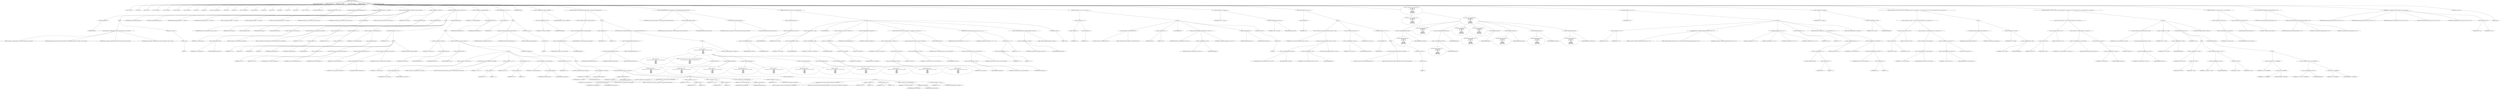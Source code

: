 digraph hostapd_notif_assoc {  
"1000122" [label = "(METHOD,hostapd_notif_assoc)" ]
"1000123" [label = "(PARAM,hostapd_data *hapd)" ]
"1000124" [label = "(PARAM,const u8 *addr)" ]
"1000125" [label = "(PARAM,const u8 *req_ies)" ]
"1000126" [label = "(PARAM,size_t req_ies_len)" ]
"1000127" [label = "(PARAM,int reassoc)" ]
"1000128" [label = "(BLOCK,,)" ]
"1000129" [label = "(LOCAL,v9: const u8 *)" ]
"1000130" [label = "(LOCAL,v10: int)" ]
"1000131" [label = "(LOCAL,v11: size_t)" ]
"1000132" [label = "(LOCAL,v12: const u8 *)" ]
"1000133" [label = "(LOCAL,v13: sta_info *)" ]
"1000134" [label = "(LOCAL,v14: sta_info *)" ]
"1000135" [label = "(LOCAL,v16: const u8 *)" ]
"1000136" [label = "(LOCAL,v17: int)" ]
"1000137" [label = "(LOCAL,v18: int)" ]
"1000138" [label = "(LOCAL,v19: wpa_state_machine *)" ]
"1000139" [label = "(LOCAL,v20: int)" ]
"1000140" [label = "(LOCAL,v21: int)" ]
"1000141" [label = "(LOCAL,v22: unsigned int)" ]
"1000142" [label = "(LOCAL,v23: const u8 *)" ]
"1000143" [label = "(LOCAL,v24: int)" ]
"1000144" [label = "(LOCAL,v25: u32)" ]
"1000145" [label = "(LOCAL,v26: int)" ]
"1000146" [label = "(LOCAL,v27: u32)" ]
"1000147" [label = "(LOCAL,v28: u8 *)" ]
"1000148" [label = "(LOCAL,v29: u8 [ 1064 ])" ]
"1000149" [label = "(LOCAL,mdie: ieee802_11_elems)" ]
"1000150" [label = "(CONTROL_STRUCTURE,if ( !addr ),if ( !addr ))" ]
"1000151" [label = "(<operator>.logicalNot,!addr)" ]
"1000152" [label = "(IDENTIFIER,addr,!addr)" ]
"1000153" [label = "(BLOCK,,)" ]
"1000154" [label = "(wpa_printf,wpa_printf(2, \"hostapd_notif_assoc: Skip event with no address\", req_ies, req_ies_len))" ]
"1000155" [label = "(LITERAL,2,wpa_printf(2, \"hostapd_notif_assoc: Skip event with no address\", req_ies, req_ies_len))" ]
"1000156" [label = "(LITERAL,\"hostapd_notif_assoc: Skip event with no address\",wpa_printf(2, \"hostapd_notif_assoc: Skip event with no address\", req_ies, req_ies_len))" ]
"1000157" [label = "(IDENTIFIER,req_ies,wpa_printf(2, \"hostapd_notif_assoc: Skip event with no address\", req_ies, req_ies_len))" ]
"1000158" [label = "(IDENTIFIER,req_ies_len,wpa_printf(2, \"hostapd_notif_assoc: Skip event with no address\", req_ies, req_ies_len))" ]
"1000159" [label = "(RETURN,return -1;,return -1;)" ]
"1000160" [label = "(<operator>.minus,-1)" ]
"1000161" [label = "(LITERAL,1,-1)" ]
"1000162" [label = "(random_add_randomness,random_add_randomness(addr, 6u))" ]
"1000163" [label = "(IDENTIFIER,addr,random_add_randomness(addr, 6u))" ]
"1000164" [label = "(LITERAL,6u,random_add_randomness(addr, 6u))" ]
"1000165" [label = "(hostapd_logger,hostapd_logger(hapd, addr, 1u, 2, \"associated\"))" ]
"1000166" [label = "(IDENTIFIER,hapd,hostapd_logger(hapd, addr, 1u, 2, \"associated\"))" ]
"1000167" [label = "(IDENTIFIER,addr,hostapd_logger(hapd, addr, 1u, 2, \"associated\"))" ]
"1000168" [label = "(LITERAL,1u,hostapd_logger(hapd, addr, 1u, 2, \"associated\"))" ]
"1000169" [label = "(LITERAL,2,hostapd_logger(hapd, addr, 1u, 2, \"associated\"))" ]
"1000170" [label = "(LITERAL,\"associated\",hostapd_logger(hapd, addr, 1u, 2, \"associated\"))" ]
"1000171" [label = "(ieee802_11_parse_elems,ieee802_11_parse_elems(req_ies, req_ies_len, &mdie, 0))" ]
"1000172" [label = "(IDENTIFIER,req_ies,ieee802_11_parse_elems(req_ies, req_ies_len, &mdie, 0))" ]
"1000173" [label = "(IDENTIFIER,req_ies_len,ieee802_11_parse_elems(req_ies, req_ies_len, &mdie, 0))" ]
"1000174" [label = "(<operator>.addressOf,&mdie)" ]
"1000175" [label = "(IDENTIFIER,mdie,ieee802_11_parse_elems(req_ies, req_ies_len, &mdie, 0))" ]
"1000176" [label = "(LITERAL,0,ieee802_11_parse_elems(req_ies, req_ies_len, &mdie, 0))" ]
"1000177" [label = "(<operator>.assignment,v9 = mdie.wps_ie)" ]
"1000178" [label = "(IDENTIFIER,v9,v9 = mdie.wps_ie)" ]
"1000179" [label = "(<operator>.fieldAccess,mdie.wps_ie)" ]
"1000180" [label = "(IDENTIFIER,mdie,v9 = mdie.wps_ie)" ]
"1000181" [label = "(FIELD_IDENTIFIER,wps_ie,wps_ie)" ]
"1000182" [label = "(CONTROL_STRUCTURE,if ( mdie.wps_ie ),if ( mdie.wps_ie ))" ]
"1000183" [label = "(<operator>.fieldAccess,mdie.wps_ie)" ]
"1000184" [label = "(IDENTIFIER,mdie,if ( mdie.wps_ie ))" ]
"1000185" [label = "(FIELD_IDENTIFIER,wps_ie,wps_ie)" ]
"1000186" [label = "(BLOCK,,)" ]
"1000187" [label = "(<operator>.assignment,v10 = mdie.wps_ie_len)" ]
"1000188" [label = "(IDENTIFIER,v10,v10 = mdie.wps_ie_len)" ]
"1000189" [label = "(<operator>.fieldAccess,mdie.wps_ie_len)" ]
"1000190" [label = "(IDENTIFIER,mdie,v10 = mdie.wps_ie_len)" ]
"1000191" [label = "(FIELD_IDENTIFIER,wps_ie_len,wps_ie_len)" ]
"1000192" [label = "(wpa_printf,wpa_printf(2, \"STA included WPS IE in (Re)AssocReq\"))" ]
"1000193" [label = "(LITERAL,2,wpa_printf(2, \"STA included WPS IE in (Re)AssocReq\"))" ]
"1000194" [label = "(LITERAL,\"STA included WPS IE in (Re)AssocReq\",wpa_printf(2, \"STA included WPS IE in (Re)AssocReq\"))" ]
"1000195" [label = "(<operator>.assignment,v11 = v10 + 2)" ]
"1000196" [label = "(IDENTIFIER,v11,v11 = v10 + 2)" ]
"1000197" [label = "(<operator>.addition,v10 + 2)" ]
"1000198" [label = "(IDENTIFIER,v10,v10 + 2)" ]
"1000199" [label = "(LITERAL,2,v10 + 2)" ]
"1000200" [label = "(<operator>.assignment,v12 = v9 - 2)" ]
"1000201" [label = "(IDENTIFIER,v12,v12 = v9 - 2)" ]
"1000202" [label = "(<operator>.subtraction,v9 - 2)" ]
"1000203" [label = "(IDENTIFIER,v9,v9 - 2)" ]
"1000204" [label = "(LITERAL,2,v9 - 2)" ]
"1000205" [label = "(<operator>.assignment,v13 = ap_get_sta(hapd, addr))" ]
"1000206" [label = "(IDENTIFIER,v13,v13 = ap_get_sta(hapd, addr))" ]
"1000207" [label = "(ap_get_sta,ap_get_sta(hapd, addr))" ]
"1000208" [label = "(IDENTIFIER,hapd,ap_get_sta(hapd, addr))" ]
"1000209" [label = "(IDENTIFIER,addr,ap_get_sta(hapd, addr))" ]
"1000210" [label = "(CONTROL_STRUCTURE,if ( v13 ),if ( v13 ))" ]
"1000211" [label = "(IDENTIFIER,v13,if ( v13 ))" ]
"1000212" [label = "(BLOCK,,)" ]
"1000213" [label = "(JUMP_TARGET,LABEL_4)" ]
"1000214" [label = "(<operator>.assignment,v14 = v13)" ]
"1000215" [label = "(IDENTIFIER,v14,v14 = v13)" ]
"1000216" [label = "(IDENTIFIER,v13,v14 = v13)" ]
"1000217" [label = "(ap_sta_no_session_timeout,ap_sta_no_session_timeout(hapd, v13))" ]
"1000218" [label = "(IDENTIFIER,hapd,ap_sta_no_session_timeout(hapd, v13))" ]
"1000219" [label = "(IDENTIFIER,v13,ap_sta_no_session_timeout(hapd, v13))" ]
"1000220" [label = "(accounting_sta_stop,accounting_sta_stop(hapd, v14))" ]
"1000221" [label = "(IDENTIFIER,hapd,accounting_sta_stop(hapd, v14))" ]
"1000222" [label = "(IDENTIFIER,v14,accounting_sta_stop(hapd, v14))" ]
"1000223" [label = "(<operator>.assignment,v14->timeout_next = STA_NULLFUNC)" ]
"1000224" [label = "(<operator>.indirectFieldAccess,v14->timeout_next)" ]
"1000225" [label = "(IDENTIFIER,v14,v14->timeout_next = STA_NULLFUNC)" ]
"1000226" [label = "(FIELD_IDENTIFIER,timeout_next,timeout_next)" ]
"1000227" [label = "(IDENTIFIER,STA_NULLFUNC,v14->timeout_next = STA_NULLFUNC)" ]
"1000228" [label = "(CONTROL_STRUCTURE,goto LABEL_9;,goto LABEL_9;)" ]
"1000229" [label = "(CONTROL_STRUCTURE,else,else)" ]
"1000230" [label = "(BLOCK,,)" ]
"1000231" [label = "(<operator>.assignment,v16 = mdie.rsn_ie)" ]
"1000232" [label = "(IDENTIFIER,v16,v16 = mdie.rsn_ie)" ]
"1000233" [label = "(<operator>.fieldAccess,mdie.rsn_ie)" ]
"1000234" [label = "(IDENTIFIER,mdie,v16 = mdie.rsn_ie)" ]
"1000235" [label = "(FIELD_IDENTIFIER,rsn_ie,rsn_ie)" ]
"1000236" [label = "(CONTROL_STRUCTURE,if ( mdie.rsn_ie ),if ( mdie.rsn_ie ))" ]
"1000237" [label = "(<operator>.fieldAccess,mdie.rsn_ie)" ]
"1000238" [label = "(IDENTIFIER,mdie,if ( mdie.rsn_ie ))" ]
"1000239" [label = "(FIELD_IDENTIFIER,rsn_ie,rsn_ie)" ]
"1000240" [label = "(BLOCK,,)" ]
"1000241" [label = "(<operator>.assignment,v17 = mdie.rsn_ie_len)" ]
"1000242" [label = "(IDENTIFIER,v17,v17 = mdie.rsn_ie_len)" ]
"1000243" [label = "(<operator>.fieldAccess,mdie.rsn_ie_len)" ]
"1000244" [label = "(IDENTIFIER,mdie,v17 = mdie.rsn_ie_len)" ]
"1000245" [label = "(FIELD_IDENTIFIER,rsn_ie_len,rsn_ie_len)" ]
"1000246" [label = "(wpa_printf,wpa_printf(2, \"STA included RSN IE in (Re)AssocReq\"))" ]
"1000247" [label = "(LITERAL,2,wpa_printf(2, \"STA included RSN IE in (Re)AssocReq\"))" ]
"1000248" [label = "(LITERAL,\"STA included RSN IE in (Re)AssocReq\",wpa_printf(2, \"STA included RSN IE in (Re)AssocReq\"))" ]
"1000249" [label = "(<operator>.assignment,v11 = v17 + 2)" ]
"1000250" [label = "(IDENTIFIER,v11,v11 = v17 + 2)" ]
"1000251" [label = "(<operator>.addition,v17 + 2)" ]
"1000252" [label = "(IDENTIFIER,v17,v17 + 2)" ]
"1000253" [label = "(LITERAL,2,v17 + 2)" ]
"1000254" [label = "(<operator>.assignment,v12 = v16 - 2)" ]
"1000255" [label = "(IDENTIFIER,v12,v12 = v16 - 2)" ]
"1000256" [label = "(<operator>.subtraction,v16 - 2)" ]
"1000257" [label = "(IDENTIFIER,v16,v16 - 2)" ]
"1000258" [label = "(LITERAL,2,v16 - 2)" ]
"1000259" [label = "(<operator>.assignment,v13 = ap_get_sta(hapd, addr))" ]
"1000260" [label = "(IDENTIFIER,v13,v13 = ap_get_sta(hapd, addr))" ]
"1000261" [label = "(ap_get_sta,ap_get_sta(hapd, addr))" ]
"1000262" [label = "(IDENTIFIER,hapd,ap_get_sta(hapd, addr))" ]
"1000263" [label = "(IDENTIFIER,addr,ap_get_sta(hapd, addr))" ]
"1000264" [label = "(CONTROL_STRUCTURE,if ( v13 ),if ( v13 ))" ]
"1000265" [label = "(IDENTIFIER,v13,if ( v13 ))" ]
"1000266" [label = "(CONTROL_STRUCTURE,goto LABEL_4;,goto LABEL_4;)" ]
"1000267" [label = "(CONTROL_STRUCTURE,else,else)" ]
"1000268" [label = "(BLOCK,,)" ]
"1000269" [label = "(<operator>.assignment,v23 = mdie.wpa_ie)" ]
"1000270" [label = "(IDENTIFIER,v23,v23 = mdie.wpa_ie)" ]
"1000271" [label = "(<operator>.fieldAccess,mdie.wpa_ie)" ]
"1000272" [label = "(IDENTIFIER,mdie,v23 = mdie.wpa_ie)" ]
"1000273" [label = "(FIELD_IDENTIFIER,wpa_ie,wpa_ie)" ]
"1000274" [label = "(CONTROL_STRUCTURE,if ( mdie.wpa_ie ),if ( mdie.wpa_ie ))" ]
"1000275" [label = "(<operator>.fieldAccess,mdie.wpa_ie)" ]
"1000276" [label = "(IDENTIFIER,mdie,if ( mdie.wpa_ie ))" ]
"1000277" [label = "(FIELD_IDENTIFIER,wpa_ie,wpa_ie)" ]
"1000278" [label = "(BLOCK,,)" ]
"1000279" [label = "(<operator>.assignment,v24 = mdie.wpa_ie_len)" ]
"1000280" [label = "(IDENTIFIER,v24,v24 = mdie.wpa_ie_len)" ]
"1000281" [label = "(<operator>.fieldAccess,mdie.wpa_ie_len)" ]
"1000282" [label = "(IDENTIFIER,mdie,v24 = mdie.wpa_ie_len)" ]
"1000283" [label = "(FIELD_IDENTIFIER,wpa_ie_len,wpa_ie_len)" ]
"1000284" [label = "(wpa_printf,wpa_printf(2, \"STA included WPA IE in (Re)AssocReq\"))" ]
"1000285" [label = "(LITERAL,2,wpa_printf(2, \"STA included WPA IE in (Re)AssocReq\"))" ]
"1000286" [label = "(LITERAL,\"STA included WPA IE in (Re)AssocReq\",wpa_printf(2, \"STA included WPA IE in (Re)AssocReq\"))" ]
"1000287" [label = "(<operator>.assignment,v11 = v24 + 2)" ]
"1000288" [label = "(IDENTIFIER,v11,v11 = v24 + 2)" ]
"1000289" [label = "(<operator>.addition,v24 + 2)" ]
"1000290" [label = "(IDENTIFIER,v24,v24 + 2)" ]
"1000291" [label = "(LITERAL,2,v24 + 2)" ]
"1000292" [label = "(<operator>.assignment,v12 = v23 - 2)" ]
"1000293" [label = "(IDENTIFIER,v12,v12 = v23 - 2)" ]
"1000294" [label = "(<operator>.subtraction,v23 - 2)" ]
"1000295" [label = "(IDENTIFIER,v23,v23 - 2)" ]
"1000296" [label = "(LITERAL,2,v23 - 2)" ]
"1000297" [label = "(<operator>.assignment,v13 = ap_get_sta(hapd, addr))" ]
"1000298" [label = "(IDENTIFIER,v13,v13 = ap_get_sta(hapd, addr))" ]
"1000299" [label = "(ap_get_sta,ap_get_sta(hapd, addr))" ]
"1000300" [label = "(IDENTIFIER,hapd,ap_get_sta(hapd, addr))" ]
"1000301" [label = "(IDENTIFIER,addr,ap_get_sta(hapd, addr))" ]
"1000302" [label = "(CONTROL_STRUCTURE,if ( v13 ),if ( v13 ))" ]
"1000303" [label = "(IDENTIFIER,v13,if ( v13 ))" ]
"1000304" [label = "(CONTROL_STRUCTURE,goto LABEL_4;,goto LABEL_4;)" ]
"1000305" [label = "(CONTROL_STRUCTURE,else,else)" ]
"1000306" [label = "(BLOCK,,)" ]
"1000307" [label = "(wpa_printf,wpa_printf(2, \"STA did not include WPS/RSN/WPA IE in (Re)AssocReq\"))" ]
"1000308" [label = "(LITERAL,2,wpa_printf(2, \"STA did not include WPS/RSN/WPA IE in (Re)AssocReq\"))" ]
"1000309" [label = "(LITERAL,\"STA did not include WPS/RSN/WPA IE in (Re)AssocReq\",wpa_printf(2, \"STA did not include WPS/RSN/WPA IE in (Re)AssocReq\"))" ]
"1000310" [label = "(<operator>.assignment,v12 = 0)" ]
"1000311" [label = "(IDENTIFIER,v12,v12 = 0)" ]
"1000312" [label = "(LITERAL,0,v12 = 0)" ]
"1000313" [label = "(<operator>.assignment,v11 = 0)" ]
"1000314" [label = "(IDENTIFIER,v11,v11 = 0)" ]
"1000315" [label = "(LITERAL,0,v11 = 0)" ]
"1000316" [label = "(<operator>.assignment,v13 = ap_get_sta(hapd, addr))" ]
"1000317" [label = "(IDENTIFIER,v13,v13 = ap_get_sta(hapd, addr))" ]
"1000318" [label = "(ap_get_sta,ap_get_sta(hapd, addr))" ]
"1000319" [label = "(IDENTIFIER,hapd,ap_get_sta(hapd, addr))" ]
"1000320" [label = "(IDENTIFIER,addr,ap_get_sta(hapd, addr))" ]
"1000321" [label = "(CONTROL_STRUCTURE,if ( v13 ),if ( v13 ))" ]
"1000322" [label = "(IDENTIFIER,v13,if ( v13 ))" ]
"1000323" [label = "(CONTROL_STRUCTURE,goto LABEL_4;,goto LABEL_4;)" ]
"1000324" [label = "(<operator>.assignment,v14 = ap_sta_add(hapd, addr))" ]
"1000325" [label = "(IDENTIFIER,v14,v14 = ap_sta_add(hapd, addr))" ]
"1000326" [label = "(ap_sta_add,ap_sta_add(hapd, addr))" ]
"1000327" [label = "(IDENTIFIER,hapd,ap_sta_add(hapd, addr))" ]
"1000328" [label = "(IDENTIFIER,addr,ap_sta_add(hapd, addr))" ]
"1000329" [label = "(CONTROL_STRUCTURE,if ( !v14 ),if ( !v14 ))" ]
"1000330" [label = "(<operator>.logicalNot,!v14)" ]
"1000331" [label = "(IDENTIFIER,v14,!v14)" ]
"1000332" [label = "(BLOCK,,)" ]
"1000333" [label = "(hostapd_drv_sta_disassoc,hostapd_drv_sta_disassoc(hapd, addr, 5))" ]
"1000334" [label = "(IDENTIFIER,hapd,hostapd_drv_sta_disassoc(hapd, addr, 5))" ]
"1000335" [label = "(IDENTIFIER,addr,hostapd_drv_sta_disassoc(hapd, addr, 5))" ]
"1000336" [label = "(LITERAL,5,hostapd_drv_sta_disassoc(hapd, addr, 5))" ]
"1000337" [label = "(RETURN,return -1;,return -1;)" ]
"1000338" [label = "(<operator>.minus,-1)" ]
"1000339" [label = "(LITERAL,1,-1)" ]
"1000340" [label = "(JUMP_TARGET,LABEL_9)" ]
"1000341" [label = "(<operators>.assignmentAnd,v14->flags &= 0xFFFECFFF)" ]
"1000342" [label = "(<operator>.indirectFieldAccess,v14->flags)" ]
"1000343" [label = "(IDENTIFIER,v14,v14->flags &= 0xFFFECFFF)" ]
"1000344" [label = "(FIELD_IDENTIFIER,flags,flags)" ]
"1000345" [label = "(LITERAL,0xFFFECFFF,v14->flags &= 0xFFFECFFF)" ]
"1000346" [label = "(CONTROL_STRUCTURE,if ( !hapd->iface->drv_max_acl_mac_addrs ),if ( !hapd->iface->drv_max_acl_mac_addrs ))" ]
"1000347" [label = "(<operator>.logicalNot,!hapd->iface->drv_max_acl_mac_addrs)" ]
"1000348" [label = "(<operator>.indirectFieldAccess,hapd->iface->drv_max_acl_mac_addrs)" ]
"1000349" [label = "(<operator>.indirectFieldAccess,hapd->iface)" ]
"1000350" [label = "(IDENTIFIER,hapd,!hapd->iface->drv_max_acl_mac_addrs)" ]
"1000351" [label = "(FIELD_IDENTIFIER,iface,iface)" ]
"1000352" [label = "(FIELD_IDENTIFIER,drv_max_acl_mac_addrs,drv_max_acl_mac_addrs)" ]
"1000353" [label = "(BLOCK,,)" ]
"1000354" [label = "(<operator>.assignment,v18 = 1)" ]
"1000355" [label = "(IDENTIFIER,v18,v18 = 1)" ]
"1000356" [label = "(LITERAL,1,v18 = 1)" ]
"1000357" [label = "(CONTROL_STRUCTURE,if ( hostapd_check_acl(hapd, addr, 0) != 1 ),if ( hostapd_check_acl(hapd, addr, 0) != 1 ))" ]
"1000358" [label = "(<operator>.notEquals,hostapd_check_acl(hapd, addr, 0) != 1)" ]
"1000359" [label = "(hostapd_check_acl,hostapd_check_acl(hapd, addr, 0))" ]
"1000360" [label = "(IDENTIFIER,hapd,hostapd_check_acl(hapd, addr, 0))" ]
"1000361" [label = "(IDENTIFIER,addr,hostapd_check_acl(hapd, addr, 0))" ]
"1000362" [label = "(LITERAL,0,hostapd_check_acl(hapd, addr, 0))" ]
"1000363" [label = "(LITERAL,1,hostapd_check_acl(hapd, addr, 0) != 1)" ]
"1000364" [label = "(BLOCK,,)" ]
"1000365" [label = "(wpa_printf,wpa_printf(\n        3,\n        \"STA %02x:%02x:%02x:%02x:%02x:%02x not allowed to connect\",\n        *addr,\n        addr[1],\n        addr[2],\n        addr[3],\n        addr[4],\n        addr[5]))" ]
"1000366" [label = "(LITERAL,3,wpa_printf(\n        3,\n        \"STA %02x:%02x:%02x:%02x:%02x:%02x not allowed to connect\",\n        *addr,\n        addr[1],\n        addr[2],\n        addr[3],\n        addr[4],\n        addr[5]))" ]
"1000367" [label = "(LITERAL,\"STA %02x:%02x:%02x:%02x:%02x:%02x not allowed to connect\",wpa_printf(\n        3,\n        \"STA %02x:%02x:%02x:%02x:%02x:%02x not allowed to connect\",\n        *addr,\n        addr[1],\n        addr[2],\n        addr[3],\n        addr[4],\n        addr[5]))" ]
"1000368" [label = "(<operator>.indirection,*addr)" ]
"1000369" [label = "(IDENTIFIER,addr,wpa_printf(\n        3,\n        \"STA %02x:%02x:%02x:%02x:%02x:%02x not allowed to connect\",\n        *addr,\n        addr[1],\n        addr[2],\n        addr[3],\n        addr[4],\n        addr[5]))" ]
"1000370" [label = "(<operator>.indirectIndexAccess,addr[1])" ]
"1000371" [label = "(IDENTIFIER,addr,wpa_printf(\n        3,\n        \"STA %02x:%02x:%02x:%02x:%02x:%02x not allowed to connect\",\n        *addr,\n        addr[1],\n        addr[2],\n        addr[3],\n        addr[4],\n        addr[5]))" ]
"1000372" [label = "(LITERAL,1,wpa_printf(\n        3,\n        \"STA %02x:%02x:%02x:%02x:%02x:%02x not allowed to connect\",\n        *addr,\n        addr[1],\n        addr[2],\n        addr[3],\n        addr[4],\n        addr[5]))" ]
"1000373" [label = "(<operator>.indirectIndexAccess,addr[2])" ]
"1000374" [label = "(IDENTIFIER,addr,wpa_printf(\n        3,\n        \"STA %02x:%02x:%02x:%02x:%02x:%02x not allowed to connect\",\n        *addr,\n        addr[1],\n        addr[2],\n        addr[3],\n        addr[4],\n        addr[5]))" ]
"1000375" [label = "(LITERAL,2,wpa_printf(\n        3,\n        \"STA %02x:%02x:%02x:%02x:%02x:%02x not allowed to connect\",\n        *addr,\n        addr[1],\n        addr[2],\n        addr[3],\n        addr[4],\n        addr[5]))" ]
"1000376" [label = "(<operator>.indirectIndexAccess,addr[3])" ]
"1000377" [label = "(IDENTIFIER,addr,wpa_printf(\n        3,\n        \"STA %02x:%02x:%02x:%02x:%02x:%02x not allowed to connect\",\n        *addr,\n        addr[1],\n        addr[2],\n        addr[3],\n        addr[4],\n        addr[5]))" ]
"1000378" [label = "(LITERAL,3,wpa_printf(\n        3,\n        \"STA %02x:%02x:%02x:%02x:%02x:%02x not allowed to connect\",\n        *addr,\n        addr[1],\n        addr[2],\n        addr[3],\n        addr[4],\n        addr[5]))" ]
"1000379" [label = "(<operator>.indirectIndexAccess,addr[4])" ]
"1000380" [label = "(IDENTIFIER,addr,wpa_printf(\n        3,\n        \"STA %02x:%02x:%02x:%02x:%02x:%02x not allowed to connect\",\n        *addr,\n        addr[1],\n        addr[2],\n        addr[3],\n        addr[4],\n        addr[5]))" ]
"1000381" [label = "(LITERAL,4,wpa_printf(\n        3,\n        \"STA %02x:%02x:%02x:%02x:%02x:%02x not allowed to connect\",\n        *addr,\n        addr[1],\n        addr[2],\n        addr[3],\n        addr[4],\n        addr[5]))" ]
"1000382" [label = "(<operator>.indirectIndexAccess,addr[5])" ]
"1000383" [label = "(IDENTIFIER,addr,wpa_printf(\n        3,\n        \"STA %02x:%02x:%02x:%02x:%02x:%02x not allowed to connect\",\n        *addr,\n        addr[1],\n        addr[2],\n        addr[3],\n        addr[4],\n        addr[5]))" ]
"1000384" [label = "(LITERAL,5,wpa_printf(\n        3,\n        \"STA %02x:%02x:%02x:%02x:%02x:%02x not allowed to connect\",\n        *addr,\n        addr[1],\n        addr[2],\n        addr[3],\n        addr[4],\n        addr[5]))" ]
"1000385" [label = "(CONTROL_STRUCTURE,goto LABEL_27;,goto LABEL_27;)" ]
"1000386" [label = "(ap_copy_sta_supp_op_classes,ap_copy_sta_supp_op_classes(v14, mdie.supp_op_classes, mdie.supp_op_classes_len))" ]
"1000387" [label = "(IDENTIFIER,v14,ap_copy_sta_supp_op_classes(v14, mdie.supp_op_classes, mdie.supp_op_classes_len))" ]
"1000388" [label = "(<operator>.fieldAccess,mdie.supp_op_classes)" ]
"1000389" [label = "(IDENTIFIER,mdie,ap_copy_sta_supp_op_classes(v14, mdie.supp_op_classes, mdie.supp_op_classes_len))" ]
"1000390" [label = "(FIELD_IDENTIFIER,supp_op_classes,supp_op_classes)" ]
"1000391" [label = "(<operator>.fieldAccess,mdie.supp_op_classes_len)" ]
"1000392" [label = "(IDENTIFIER,mdie,ap_copy_sta_supp_op_classes(v14, mdie.supp_op_classes, mdie.supp_op_classes_len))" ]
"1000393" [label = "(FIELD_IDENTIFIER,supp_op_classes_len,supp_op_classes_len)" ]
"1000394" [label = "(CONTROL_STRUCTURE,if ( !hapd->conf->wpa ),if ( !hapd->conf->wpa ))" ]
"1000395" [label = "(<operator>.logicalNot,!hapd->conf->wpa)" ]
"1000396" [label = "(<operator>.indirectFieldAccess,hapd->conf->wpa)" ]
"1000397" [label = "(<operator>.indirectFieldAccess,hapd->conf)" ]
"1000398" [label = "(IDENTIFIER,hapd,!hapd->conf->wpa)" ]
"1000399" [label = "(FIELD_IDENTIFIER,conf,conf)" ]
"1000400" [label = "(FIELD_IDENTIFIER,wpa,wpa)" ]
"1000401" [label = "(BLOCK,,)" ]
"1000402" [label = "(<operator>.assignment,v22 = v14->flags)" ]
"1000403" [label = "(IDENTIFIER,v22,v22 = v14->flags)" ]
"1000404" [label = "(<operator>.indirectFieldAccess,v14->flags)" ]
"1000405" [label = "(IDENTIFIER,v14,v22 = v14->flags)" ]
"1000406" [label = "(FIELD_IDENTIFIER,flags,flags)" ]
"1000407" [label = "(JUMP_TARGET,LABEL_20)" ]
"1000408" [label = "(<operator>.assignment,v14->flags = v22 & 0xFFF7FFFC | 3)" ]
"1000409" [label = "(<operator>.indirectFieldAccess,v14->flags)" ]
"1000410" [label = "(IDENTIFIER,v14,v14->flags = v22 & 0xFFF7FFFC | 3)" ]
"1000411" [label = "(FIELD_IDENTIFIER,flags,flags)" ]
"1000412" [label = "(<operator>.or,v22 & 0xFFF7FFFC | 3)" ]
"1000413" [label = "(<operator>.and,v22 & 0xFFF7FFFC)" ]
"1000414" [label = "(IDENTIFIER,v22,v22 & 0xFFF7FFFC)" ]
"1000415" [label = "(LITERAL,0xFFF7FFFC,v22 & 0xFFF7FFFC)" ]
"1000416" [label = "(LITERAL,3,v22 & 0xFFF7FFFC | 3)" ]
"1000417" [label = "(hostapd_set_sta_flags,hostapd_set_sta_flags(hapd, v14))" ]
"1000418" [label = "(IDENTIFIER,hapd,hostapd_set_sta_flags(hapd, v14))" ]
"1000419" [label = "(IDENTIFIER,v14,hostapd_set_sta_flags(hapd, v14))" ]
"1000420" [label = "(CONTROL_STRUCTURE,if ( reassoc && v14->auth_alg == 2 ),if ( reassoc && v14->auth_alg == 2 ))" ]
"1000421" [label = "(<operator>.logicalAnd,reassoc && v14->auth_alg == 2)" ]
"1000422" [label = "(IDENTIFIER,reassoc,reassoc && v14->auth_alg == 2)" ]
"1000423" [label = "(<operator>.equals,v14->auth_alg == 2)" ]
"1000424" [label = "(<operator>.indirectFieldAccess,v14->auth_alg)" ]
"1000425" [label = "(IDENTIFIER,v14,v14->auth_alg == 2)" ]
"1000426" [label = "(FIELD_IDENTIFIER,auth_alg,auth_alg)" ]
"1000427" [label = "(LITERAL,2,v14->auth_alg == 2)" ]
"1000428" [label = "(wpa_auth_sm_event,wpa_auth_sm_event(v14->wpa_sm, WPA_ASSOC_FT))" ]
"1000429" [label = "(<operator>.indirectFieldAccess,v14->wpa_sm)" ]
"1000430" [label = "(IDENTIFIER,v14,wpa_auth_sm_event(v14->wpa_sm, WPA_ASSOC_FT))" ]
"1000431" [label = "(FIELD_IDENTIFIER,wpa_sm,wpa_sm)" ]
"1000432" [label = "(IDENTIFIER,WPA_ASSOC_FT,wpa_auth_sm_event(v14->wpa_sm, WPA_ASSOC_FT))" ]
"1000433" [label = "(CONTROL_STRUCTURE,else,else)" ]
"1000434" [label = "(wpa_auth_sm_event,wpa_auth_sm_event(v14->wpa_sm, WPA_ASSOC))" ]
"1000435" [label = "(<operator>.indirectFieldAccess,v14->wpa_sm)" ]
"1000436" [label = "(IDENTIFIER,v14,wpa_auth_sm_event(v14->wpa_sm, WPA_ASSOC))" ]
"1000437" [label = "(FIELD_IDENTIFIER,wpa_sm,wpa_sm)" ]
"1000438" [label = "(IDENTIFIER,WPA_ASSOC,wpa_auth_sm_event(v14->wpa_sm, WPA_ASSOC))" ]
"1000439" [label = "(hostapd_new_assoc_sta,hostapd_new_assoc_sta(hapd, v14, (v22 >> 1) & 1))" ]
"1000440" [label = "(IDENTIFIER,hapd,hostapd_new_assoc_sta(hapd, v14, (v22 >> 1) & 1))" ]
"1000441" [label = "(IDENTIFIER,v14,hostapd_new_assoc_sta(hapd, v14, (v22 >> 1) & 1))" ]
"1000442" [label = "(<operator>.and,(v22 >> 1) & 1)" ]
"1000443" [label = "(<operator>.arithmeticShiftRight,v22 >> 1)" ]
"1000444" [label = "(IDENTIFIER,v22,v22 >> 1)" ]
"1000445" [label = "(LITERAL,1,v22 >> 1)" ]
"1000446" [label = "(LITERAL,1,(v22 >> 1) & 1)" ]
"1000447" [label = "(ieee802_1x_notify_port_enabled,ieee802_1x_notify_port_enabled(v14->eapol_sm, 1))" ]
"1000448" [label = "(<operator>.indirectFieldAccess,v14->eapol_sm)" ]
"1000449" [label = "(IDENTIFIER,v14,ieee802_1x_notify_port_enabled(v14->eapol_sm, 1))" ]
"1000450" [label = "(FIELD_IDENTIFIER,eapol_sm,eapol_sm)" ]
"1000451" [label = "(LITERAL,1,ieee802_1x_notify_port_enabled(v14->eapol_sm, 1))" ]
"1000452" [label = "(RETURN,return 0;,return 0;)" ]
"1000453" [label = "(LITERAL,0,return 0;)" ]
"1000454" [label = "(CONTROL_STRUCTURE,if ( !v12 || !v11 ),if ( !v12 || !v11 ))" ]
"1000455" [label = "(<operator>.logicalOr,!v12 || !v11)" ]
"1000456" [label = "(<operator>.logicalNot,!v12)" ]
"1000457" [label = "(IDENTIFIER,v12,!v12)" ]
"1000458" [label = "(<operator>.logicalNot,!v11)" ]
"1000459" [label = "(IDENTIFIER,v11,!v11)" ]
"1000460" [label = "(BLOCK,,)" ]
"1000461" [label = "(wpa_printf,wpa_printf(2, \"No WPA/RSN IE from STA\"))" ]
"1000462" [label = "(LITERAL,2,wpa_printf(2, \"No WPA/RSN IE from STA\"))" ]
"1000463" [label = "(LITERAL,\"No WPA/RSN IE from STA\",wpa_printf(2, \"No WPA/RSN IE from STA\"))" ]
"1000464" [label = "(<operator>.assignment,v18 = 13)" ]
"1000465" [label = "(IDENTIFIER,v18,v18 = 13)" ]
"1000466" [label = "(LITERAL,13,v18 = 13)" ]
"1000467" [label = "(JUMP_TARGET,LABEL_27)" ]
"1000468" [label = "(hostapd_drv_sta_disassoc,hostapd_drv_sta_disassoc(hapd, v14->addr, v18))" ]
"1000469" [label = "(IDENTIFIER,hapd,hostapd_drv_sta_disassoc(hapd, v14->addr, v18))" ]
"1000470" [label = "(<operator>.indirectFieldAccess,v14->addr)" ]
"1000471" [label = "(IDENTIFIER,v14,hostapd_drv_sta_disassoc(hapd, v14->addr, v18))" ]
"1000472" [label = "(FIELD_IDENTIFIER,addr,addr)" ]
"1000473" [label = "(IDENTIFIER,v18,hostapd_drv_sta_disassoc(hapd, v14->addr, v18))" ]
"1000474" [label = "(ap_free_sta,ap_free_sta(hapd, v14))" ]
"1000475" [label = "(IDENTIFIER,hapd,ap_free_sta(hapd, v14))" ]
"1000476" [label = "(IDENTIFIER,v14,ap_free_sta(hapd, v14))" ]
"1000477" [label = "(RETURN,return -1;,return -1;)" ]
"1000478" [label = "(<operator>.minus,-1)" ]
"1000479" [label = "(LITERAL,1,-1)" ]
"1000480" [label = "(<operator>.assignment,v19 = v14->wpa_sm)" ]
"1000481" [label = "(IDENTIFIER,v19,v19 = v14->wpa_sm)" ]
"1000482" [label = "(<operator>.indirectFieldAccess,v14->wpa_sm)" ]
"1000483" [label = "(IDENTIFIER,v14,v19 = v14->wpa_sm)" ]
"1000484" [label = "(FIELD_IDENTIFIER,wpa_sm,wpa_sm)" ]
"1000485" [label = "(CONTROL_STRUCTURE,if ( !v19 ),if ( !v19 ))" ]
"1000486" [label = "(<operator>.logicalNot,!v19)" ]
"1000487" [label = "(IDENTIFIER,v19,!v19)" ]
"1000488" [label = "(BLOCK,,)" ]
"1000489" [label = "(<operator>.assignment,v19 = wpa_auth_sta_init(hapd->wpa_auth, v14->addr, 0))" ]
"1000490" [label = "(IDENTIFIER,v19,v19 = wpa_auth_sta_init(hapd->wpa_auth, v14->addr, 0))" ]
"1000491" [label = "(wpa_auth_sta_init,wpa_auth_sta_init(hapd->wpa_auth, v14->addr, 0))" ]
"1000492" [label = "(<operator>.indirectFieldAccess,hapd->wpa_auth)" ]
"1000493" [label = "(IDENTIFIER,hapd,wpa_auth_sta_init(hapd->wpa_auth, v14->addr, 0))" ]
"1000494" [label = "(FIELD_IDENTIFIER,wpa_auth,wpa_auth)" ]
"1000495" [label = "(<operator>.indirectFieldAccess,v14->addr)" ]
"1000496" [label = "(IDENTIFIER,v14,wpa_auth_sta_init(hapd->wpa_auth, v14->addr, 0))" ]
"1000497" [label = "(FIELD_IDENTIFIER,addr,addr)" ]
"1000498" [label = "(LITERAL,0,wpa_auth_sta_init(hapd->wpa_auth, v14->addr, 0))" ]
"1000499" [label = "(<operator>.assignment,v14->wpa_sm = v19)" ]
"1000500" [label = "(<operator>.indirectFieldAccess,v14->wpa_sm)" ]
"1000501" [label = "(IDENTIFIER,v14,v14->wpa_sm = v19)" ]
"1000502" [label = "(FIELD_IDENTIFIER,wpa_sm,wpa_sm)" ]
"1000503" [label = "(IDENTIFIER,v19,v14->wpa_sm = v19)" ]
"1000504" [label = "(CONTROL_STRUCTURE,if ( !v19 ),if ( !v19 ))" ]
"1000505" [label = "(<operator>.logicalNot,!v19)" ]
"1000506" [label = "(IDENTIFIER,v19,!v19)" ]
"1000507" [label = "(BLOCK,,)" ]
"1000508" [label = "(wpa_printf,wpa_printf(5, \"Failed to initialize WPA state machine\"))" ]
"1000509" [label = "(LITERAL,5,wpa_printf(5, \"Failed to initialize WPA state machine\"))" ]
"1000510" [label = "(LITERAL,\"Failed to initialize WPA state machine\",wpa_printf(5, \"Failed to initialize WPA state machine\"))" ]
"1000511" [label = "(RETURN,return -1;,return -1;)" ]
"1000512" [label = "(<operator>.minus,-1)" ]
"1000513" [label = "(LITERAL,1,-1)" ]
"1000514" [label = "(<operator>.assignment,v20 = wpa_validate_wpa_ie(\n          hapd->wpa_auth,\n          v19,\n          hapd->iface->freq,\n          v12,\n          v11,\n          mdie.mdie,\n          mdie.mdie_len,\n          mdie.owe_dh,\n          mdie.owe_dh_len))" ]
"1000515" [label = "(IDENTIFIER,v20,v20 = wpa_validate_wpa_ie(\n          hapd->wpa_auth,\n          v19,\n          hapd->iface->freq,\n          v12,\n          v11,\n          mdie.mdie,\n          mdie.mdie_len,\n          mdie.owe_dh,\n          mdie.owe_dh_len))" ]
"1000516" [label = "(wpa_validate_wpa_ie,wpa_validate_wpa_ie(\n          hapd->wpa_auth,\n          v19,\n          hapd->iface->freq,\n          v12,\n          v11,\n          mdie.mdie,\n          mdie.mdie_len,\n          mdie.owe_dh,\n          mdie.owe_dh_len))" ]
"1000517" [label = "(<operator>.indirectFieldAccess,hapd->wpa_auth)" ]
"1000518" [label = "(IDENTIFIER,hapd,wpa_validate_wpa_ie(\n          hapd->wpa_auth,\n          v19,\n          hapd->iface->freq,\n          v12,\n          v11,\n          mdie.mdie,\n          mdie.mdie_len,\n          mdie.owe_dh,\n          mdie.owe_dh_len))" ]
"1000519" [label = "(FIELD_IDENTIFIER,wpa_auth,wpa_auth)" ]
"1000520" [label = "(IDENTIFIER,v19,wpa_validate_wpa_ie(\n          hapd->wpa_auth,\n          v19,\n          hapd->iface->freq,\n          v12,\n          v11,\n          mdie.mdie,\n          mdie.mdie_len,\n          mdie.owe_dh,\n          mdie.owe_dh_len))" ]
"1000521" [label = "(<operator>.indirectFieldAccess,hapd->iface->freq)" ]
"1000522" [label = "(<operator>.indirectFieldAccess,hapd->iface)" ]
"1000523" [label = "(IDENTIFIER,hapd,wpa_validate_wpa_ie(\n          hapd->wpa_auth,\n          v19,\n          hapd->iface->freq,\n          v12,\n          v11,\n          mdie.mdie,\n          mdie.mdie_len,\n          mdie.owe_dh,\n          mdie.owe_dh_len))" ]
"1000524" [label = "(FIELD_IDENTIFIER,iface,iface)" ]
"1000525" [label = "(FIELD_IDENTIFIER,freq,freq)" ]
"1000526" [label = "(IDENTIFIER,v12,wpa_validate_wpa_ie(\n          hapd->wpa_auth,\n          v19,\n          hapd->iface->freq,\n          v12,\n          v11,\n          mdie.mdie,\n          mdie.mdie_len,\n          mdie.owe_dh,\n          mdie.owe_dh_len))" ]
"1000527" [label = "(IDENTIFIER,v11,wpa_validate_wpa_ie(\n          hapd->wpa_auth,\n          v19,\n          hapd->iface->freq,\n          v12,\n          v11,\n          mdie.mdie,\n          mdie.mdie_len,\n          mdie.owe_dh,\n          mdie.owe_dh_len))" ]
"1000528" [label = "(<operator>.fieldAccess,mdie.mdie)" ]
"1000529" [label = "(IDENTIFIER,mdie,wpa_validate_wpa_ie(\n          hapd->wpa_auth,\n          v19,\n          hapd->iface->freq,\n          v12,\n          v11,\n          mdie.mdie,\n          mdie.mdie_len,\n          mdie.owe_dh,\n          mdie.owe_dh_len))" ]
"1000530" [label = "(FIELD_IDENTIFIER,mdie,mdie)" ]
"1000531" [label = "(<operator>.fieldAccess,mdie.mdie_len)" ]
"1000532" [label = "(IDENTIFIER,mdie,wpa_validate_wpa_ie(\n          hapd->wpa_auth,\n          v19,\n          hapd->iface->freq,\n          v12,\n          v11,\n          mdie.mdie,\n          mdie.mdie_len,\n          mdie.owe_dh,\n          mdie.owe_dh_len))" ]
"1000533" [label = "(FIELD_IDENTIFIER,mdie_len,mdie_len)" ]
"1000534" [label = "(<operator>.fieldAccess,mdie.owe_dh)" ]
"1000535" [label = "(IDENTIFIER,mdie,wpa_validate_wpa_ie(\n          hapd->wpa_auth,\n          v19,\n          hapd->iface->freq,\n          v12,\n          v11,\n          mdie.mdie,\n          mdie.mdie_len,\n          mdie.owe_dh,\n          mdie.owe_dh_len))" ]
"1000536" [label = "(FIELD_IDENTIFIER,owe_dh,owe_dh)" ]
"1000537" [label = "(<operator>.fieldAccess,mdie.owe_dh_len)" ]
"1000538" [label = "(IDENTIFIER,mdie,wpa_validate_wpa_ie(\n          hapd->wpa_auth,\n          v19,\n          hapd->iface->freq,\n          v12,\n          v11,\n          mdie.mdie,\n          mdie.mdie_len,\n          mdie.owe_dh,\n          mdie.owe_dh_len))" ]
"1000539" [label = "(FIELD_IDENTIFIER,owe_dh_len,owe_dh_len)" ]
"1000540" [label = "(CONTROL_STRUCTURE,if ( v20 ),if ( v20 ))" ]
"1000541" [label = "(IDENTIFIER,v20,if ( v20 ))" ]
"1000542" [label = "(BLOCK,,)" ]
"1000543" [label = "(<operator>.assignment,v21 = v20)" ]
"1000544" [label = "(IDENTIFIER,v21,v21 = v20)" ]
"1000545" [label = "(IDENTIFIER,v20,v21 = v20)" ]
"1000546" [label = "(wpa_printf,wpa_printf(2, \"WPA/RSN information element rejected? (res %u)\", v20))" ]
"1000547" [label = "(LITERAL,2,wpa_printf(2, \"WPA/RSN information element rejected? (res %u)\", v20))" ]
"1000548" [label = "(LITERAL,\"WPA/RSN information element rejected? (res %u)\",wpa_printf(2, \"WPA/RSN information element rejected? (res %u)\", v20))" ]
"1000549" [label = "(IDENTIFIER,v20,wpa_printf(2, \"WPA/RSN information element rejected? (res %u)\", v20))" ]
"1000550" [label = "(wpa_hexdump,wpa_hexdump(2, \"IE\", v12, v11))" ]
"1000551" [label = "(LITERAL,2,wpa_hexdump(2, \"IE\", v12, v11))" ]
"1000552" [label = "(LITERAL,\"IE\",wpa_hexdump(2, \"IE\", v12, v11))" ]
"1000553" [label = "(IDENTIFIER,v12,wpa_hexdump(2, \"IE\", v12, v11))" ]
"1000554" [label = "(IDENTIFIER,v11,wpa_hexdump(2, \"IE\", v12, v11))" ]
"1000555" [label = "(<operator>.assignment,v18 = 13)" ]
"1000556" [label = "(IDENTIFIER,v18,v18 = 13)" ]
"1000557" [label = "(LITERAL,13,v18 = 13)" ]
"1000558" [label = "(CONTROL_STRUCTURE,if ( (unsigned int)(v21 - 2) < 7 ),if ( (unsigned int)(v21 - 2) < 7 ))" ]
"1000559" [label = "(<operator>.lessThan,(unsigned int)(v21 - 2) < 7)" ]
"1000560" [label = "(<operator>.cast,(unsigned int)(v21 - 2))" ]
"1000561" [label = "(UNKNOWN,unsigned int,unsigned int)" ]
"1000562" [label = "(<operator>.subtraction,v21 - 2)" ]
"1000563" [label = "(IDENTIFIER,v21,v21 - 2)" ]
"1000564" [label = "(LITERAL,2,v21 - 2)" ]
"1000565" [label = "(LITERAL,7,(unsigned int)(v21 - 2) < 7)" ]
"1000566" [label = "(<operator>.assignment,v18 = dword_4A3428[v21 - 2])" ]
"1000567" [label = "(IDENTIFIER,v18,v18 = dword_4A3428[v21 - 2])" ]
"1000568" [label = "(<operator>.indirectIndexAccess,dword_4A3428[v21 - 2])" ]
"1000569" [label = "(IDENTIFIER,dword_4A3428,v18 = dword_4A3428[v21 - 2])" ]
"1000570" [label = "(<operator>.subtraction,v21 - 2)" ]
"1000571" [label = "(IDENTIFIER,v21,v21 - 2)" ]
"1000572" [label = "(LITERAL,2,v21 - 2)" ]
"1000573" [label = "(CONTROL_STRUCTURE,goto LABEL_27;,goto LABEL_27;)" ]
"1000574" [label = "(<operator>.assignment,v25 = v14->flags)" ]
"1000575" [label = "(IDENTIFIER,v25,v25 = v14->flags)" ]
"1000576" [label = "(<operator>.indirectFieldAccess,v14->flags)" ]
"1000577" [label = "(IDENTIFIER,v14,v25 = v14->flags)" ]
"1000578" [label = "(FIELD_IDENTIFIER,flags,flags)" ]
"1000579" [label = "(CONTROL_STRUCTURE,if ( (v25 & 0x402) == 1026 && !v14->sa_query_timed_out && v14->sa_query_count > 0 ),if ( (v25 & 0x402) == 1026 && !v14->sa_query_timed_out && v14->sa_query_count > 0 ))" ]
"1000580" [label = "(<operator>.logicalAnd,(v25 & 0x402) == 1026 && !v14->sa_query_timed_out && v14->sa_query_count > 0)" ]
"1000581" [label = "(<operator>.equals,(v25 & 0x402) == 1026)" ]
"1000582" [label = "(<operator>.and,v25 & 0x402)" ]
"1000583" [label = "(IDENTIFIER,v25,v25 & 0x402)" ]
"1000584" [label = "(LITERAL,0x402,v25 & 0x402)" ]
"1000585" [label = "(LITERAL,1026,(v25 & 0x402) == 1026)" ]
"1000586" [label = "(<operator>.logicalAnd,!v14->sa_query_timed_out && v14->sa_query_count > 0)" ]
"1000587" [label = "(<operator>.logicalNot,!v14->sa_query_timed_out)" ]
"1000588" [label = "(<operator>.indirectFieldAccess,v14->sa_query_timed_out)" ]
"1000589" [label = "(IDENTIFIER,v14,!v14->sa_query_timed_out)" ]
"1000590" [label = "(FIELD_IDENTIFIER,sa_query_timed_out,sa_query_timed_out)" ]
"1000591" [label = "(<operator>.greaterThan,v14->sa_query_count > 0)" ]
"1000592" [label = "(<operator>.indirectFieldAccess,v14->sa_query_count)" ]
"1000593" [label = "(IDENTIFIER,v14,v14->sa_query_count > 0)" ]
"1000594" [label = "(FIELD_IDENTIFIER,sa_query_count,sa_query_count)" ]
"1000595" [label = "(LITERAL,0,v14->sa_query_count > 0)" ]
"1000596" [label = "(BLOCK,,)" ]
"1000597" [label = "(ap_check_sa_query_timeout,ap_check_sa_query_timeout(hapd, v14))" ]
"1000598" [label = "(IDENTIFIER,hapd,ap_check_sa_query_timeout(hapd, v14))" ]
"1000599" [label = "(IDENTIFIER,v14,ap_check_sa_query_timeout(hapd, v14))" ]
"1000600" [label = "(<operator>.assignment,v25 = v14->flags)" ]
"1000601" [label = "(IDENTIFIER,v25,v25 = v14->flags)" ]
"1000602" [label = "(<operator>.indirectFieldAccess,v14->flags)" ]
"1000603" [label = "(IDENTIFIER,v14,v25 = v14->flags)" ]
"1000604" [label = "(FIELD_IDENTIFIER,flags,flags)" ]
"1000605" [label = "(CONTROL_STRUCTURE,if ( (v25 & 0x402) != 1026 || v14->sa_query_timed_out || v14->auth_alg == 2 ),if ( (v25 & 0x402) != 1026 || v14->sa_query_timed_out || v14->auth_alg == 2 ))" ]
"1000606" [label = "(<operator>.logicalOr,(v25 & 0x402) != 1026 || v14->sa_query_timed_out || v14->auth_alg == 2)" ]
"1000607" [label = "(<operator>.notEquals,(v25 & 0x402) != 1026)" ]
"1000608" [label = "(<operator>.and,v25 & 0x402)" ]
"1000609" [label = "(IDENTIFIER,v25,v25 & 0x402)" ]
"1000610" [label = "(LITERAL,0x402,v25 & 0x402)" ]
"1000611" [label = "(LITERAL,1026,(v25 & 0x402) != 1026)" ]
"1000612" [label = "(<operator>.logicalOr,v14->sa_query_timed_out || v14->auth_alg == 2)" ]
"1000613" [label = "(<operator>.indirectFieldAccess,v14->sa_query_timed_out)" ]
"1000614" [label = "(IDENTIFIER,v14,v14->sa_query_timed_out || v14->auth_alg == 2)" ]
"1000615" [label = "(FIELD_IDENTIFIER,sa_query_timed_out,sa_query_timed_out)" ]
"1000616" [label = "(<operator>.equals,v14->auth_alg == 2)" ]
"1000617" [label = "(<operator>.indirectFieldAccess,v14->auth_alg)" ]
"1000618" [label = "(IDENTIFIER,v14,v14->auth_alg == 2)" ]
"1000619" [label = "(FIELD_IDENTIFIER,auth_alg,auth_alg)" ]
"1000620" [label = "(LITERAL,2,v14->auth_alg == 2)" ]
"1000621" [label = "(BLOCK,,)" ]
"1000622" [label = "(<operator>.assignment,v26 = wpa_auth_uses_mfp(v14->wpa_sm))" ]
"1000623" [label = "(IDENTIFIER,v26,v26 = wpa_auth_uses_mfp(v14->wpa_sm))" ]
"1000624" [label = "(wpa_auth_uses_mfp,wpa_auth_uses_mfp(v14->wpa_sm))" ]
"1000625" [label = "(<operator>.indirectFieldAccess,v14->wpa_sm)" ]
"1000626" [label = "(IDENTIFIER,v14,wpa_auth_uses_mfp(v14->wpa_sm))" ]
"1000627" [label = "(FIELD_IDENTIFIER,wpa_sm,wpa_sm)" ]
"1000628" [label = "(<operator>.assignment,v27 = v14->flags)" ]
"1000629" [label = "(IDENTIFIER,v27,v27 = v14->flags)" ]
"1000630" [label = "(<operator>.indirectFieldAccess,v14->flags)" ]
"1000631" [label = "(IDENTIFIER,v14,v27 = v14->flags)" ]
"1000632" [label = "(FIELD_IDENTIFIER,flags,flags)" ]
"1000633" [label = "(CONTROL_STRUCTURE,if ( v26 ),if ( v26 ))" ]
"1000634" [label = "(IDENTIFIER,v26,if ( v26 ))" ]
"1000635" [label = "(BLOCK,,)" ]
"1000636" [label = "(<operator>.assignment,v22 = v27 | 0x400)" ]
"1000637" [label = "(IDENTIFIER,v22,v22 = v27 | 0x400)" ]
"1000638" [label = "(<operator>.or,v27 | 0x400)" ]
"1000639" [label = "(IDENTIFIER,v27,v27 | 0x400)" ]
"1000640" [label = "(LITERAL,0x400,v27 | 0x400)" ]
"1000641" [label = "(<operator>.assignment,v14->flags = v27 | 0x400)" ]
"1000642" [label = "(<operator>.indirectFieldAccess,v14->flags)" ]
"1000643" [label = "(IDENTIFIER,v14,v14->flags = v27 | 0x400)" ]
"1000644" [label = "(FIELD_IDENTIFIER,flags,flags)" ]
"1000645" [label = "(<operator>.or,v27 | 0x400)" ]
"1000646" [label = "(IDENTIFIER,v27,v27 | 0x400)" ]
"1000647" [label = "(LITERAL,0x400,v27 | 0x400)" ]
"1000648" [label = "(CONTROL_STRUCTURE,else,else)" ]
"1000649" [label = "(BLOCK,,)" ]
"1000650" [label = "(<operator>.assignment,v22 = v27 & 0xFFFFFBFF)" ]
"1000651" [label = "(IDENTIFIER,v22,v22 = v27 & 0xFFFFFBFF)" ]
"1000652" [label = "(<operator>.and,v27 & 0xFFFFFBFF)" ]
"1000653" [label = "(IDENTIFIER,v27,v27 & 0xFFFFFBFF)" ]
"1000654" [label = "(LITERAL,0xFFFFFBFF,v27 & 0xFFFFFBFF)" ]
"1000655" [label = "(<operator>.assignment,v14->flags = v27 & 0xFFFFFBFF)" ]
"1000656" [label = "(<operator>.indirectFieldAccess,v14->flags)" ]
"1000657" [label = "(IDENTIFIER,v14,v14->flags = v27 & 0xFFFFFBFF)" ]
"1000658" [label = "(FIELD_IDENTIFIER,flags,flags)" ]
"1000659" [label = "(<operator>.and,v27 & 0xFFFFFBFF)" ]
"1000660" [label = "(IDENTIFIER,v27,v27 & 0xFFFFFBFF)" ]
"1000661" [label = "(LITERAL,0xFFFFFBFF,v27 & 0xFFFFFBFF)" ]
"1000662" [label = "(CONTROL_STRUCTURE,goto LABEL_20;,goto LABEL_20;)" ]
"1000663" [label = "(CONTROL_STRUCTURE,if ( !v14->sa_query_count ),if ( !v14->sa_query_count ))" ]
"1000664" [label = "(<operator>.logicalNot,!v14->sa_query_count)" ]
"1000665" [label = "(<operator>.indirectFieldAccess,v14->sa_query_count)" ]
"1000666" [label = "(IDENTIFIER,v14,!v14->sa_query_count)" ]
"1000667" [label = "(FIELD_IDENTIFIER,sa_query_count,sa_query_count)" ]
"1000668" [label = "(ap_sta_start_sa_query,ap_sta_start_sa_query(hapd, v14))" ]
"1000669" [label = "(IDENTIFIER,hapd,ap_sta_start_sa_query(hapd, v14))" ]
"1000670" [label = "(IDENTIFIER,v14,ap_sta_start_sa_query(hapd, v14))" ]
"1000671" [label = "(<operator>.assignment,v28 = hostapd_eid_assoc_comeback_time(hapd, v14, v29))" ]
"1000672" [label = "(IDENTIFIER,v28,v28 = hostapd_eid_assoc_comeback_time(hapd, v14, v29))" ]
"1000673" [label = "(hostapd_eid_assoc_comeback_time,hostapd_eid_assoc_comeback_time(hapd, v14, v29))" ]
"1000674" [label = "(IDENTIFIER,hapd,hostapd_eid_assoc_comeback_time(hapd, v14, v29))" ]
"1000675" [label = "(IDENTIFIER,v14,hostapd_eid_assoc_comeback_time(hapd, v14, v29))" ]
"1000676" [label = "(IDENTIFIER,v29,hostapd_eid_assoc_comeback_time(hapd, v14, v29))" ]
"1000677" [label = "(hostapd_sta_assoc,hostapd_sta_assoc(hapd, addr, reassoc, 0x1Eu, v29, v28 - v29))" ]
"1000678" [label = "(IDENTIFIER,hapd,hostapd_sta_assoc(hapd, addr, reassoc, 0x1Eu, v29, v28 - v29))" ]
"1000679" [label = "(IDENTIFIER,addr,hostapd_sta_assoc(hapd, addr, reassoc, 0x1Eu, v29, v28 - v29))" ]
"1000680" [label = "(IDENTIFIER,reassoc,hostapd_sta_assoc(hapd, addr, reassoc, 0x1Eu, v29, v28 - v29))" ]
"1000681" [label = "(LITERAL,0x1Eu,hostapd_sta_assoc(hapd, addr, reassoc, 0x1Eu, v29, v28 - v29))" ]
"1000682" [label = "(IDENTIFIER,v29,hostapd_sta_assoc(hapd, addr, reassoc, 0x1Eu, v29, v28 - v29))" ]
"1000683" [label = "(<operator>.subtraction,v28 - v29)" ]
"1000684" [label = "(IDENTIFIER,v28,v28 - v29)" ]
"1000685" [label = "(IDENTIFIER,v29,v28 - v29)" ]
"1000686" [label = "(RETURN,return 0;,return 0;)" ]
"1000687" [label = "(LITERAL,0,return 0;)" ]
"1000688" [label = "(METHOD_RETURN,int __fastcall)" ]
  "1000122" -> "1000123" 
  "1000122" -> "1000124" 
  "1000122" -> "1000125" 
  "1000122" -> "1000126" 
  "1000122" -> "1000127" 
  "1000122" -> "1000128" 
  "1000122" -> "1000688" 
  "1000128" -> "1000129" 
  "1000128" -> "1000130" 
  "1000128" -> "1000131" 
  "1000128" -> "1000132" 
  "1000128" -> "1000133" 
  "1000128" -> "1000134" 
  "1000128" -> "1000135" 
  "1000128" -> "1000136" 
  "1000128" -> "1000137" 
  "1000128" -> "1000138" 
  "1000128" -> "1000139" 
  "1000128" -> "1000140" 
  "1000128" -> "1000141" 
  "1000128" -> "1000142" 
  "1000128" -> "1000143" 
  "1000128" -> "1000144" 
  "1000128" -> "1000145" 
  "1000128" -> "1000146" 
  "1000128" -> "1000147" 
  "1000128" -> "1000148" 
  "1000128" -> "1000149" 
  "1000128" -> "1000150" 
  "1000128" -> "1000162" 
  "1000128" -> "1000165" 
  "1000128" -> "1000171" 
  "1000128" -> "1000177" 
  "1000128" -> "1000182" 
  "1000128" -> "1000324" 
  "1000128" -> "1000329" 
  "1000128" -> "1000340" 
  "1000128" -> "1000341" 
  "1000128" -> "1000346" 
  "1000128" -> "1000386" 
  "1000128" -> "1000394" 
  "1000128" -> "1000454" 
  "1000128" -> "1000480" 
  "1000128" -> "1000485" 
  "1000128" -> "1000514" 
  "1000128" -> "1000540" 
  "1000128" -> "1000574" 
  "1000128" -> "1000579" 
  "1000128" -> "1000605" 
  "1000128" -> "1000663" 
  "1000128" -> "1000671" 
  "1000128" -> "1000677" 
  "1000128" -> "1000686" 
  "1000150" -> "1000151" 
  "1000150" -> "1000153" 
  "1000151" -> "1000152" 
  "1000153" -> "1000154" 
  "1000153" -> "1000159" 
  "1000154" -> "1000155" 
  "1000154" -> "1000156" 
  "1000154" -> "1000157" 
  "1000154" -> "1000158" 
  "1000159" -> "1000160" 
  "1000160" -> "1000161" 
  "1000162" -> "1000163" 
  "1000162" -> "1000164" 
  "1000165" -> "1000166" 
  "1000165" -> "1000167" 
  "1000165" -> "1000168" 
  "1000165" -> "1000169" 
  "1000165" -> "1000170" 
  "1000171" -> "1000172" 
  "1000171" -> "1000173" 
  "1000171" -> "1000174" 
  "1000171" -> "1000176" 
  "1000174" -> "1000175" 
  "1000177" -> "1000178" 
  "1000177" -> "1000179" 
  "1000179" -> "1000180" 
  "1000179" -> "1000181" 
  "1000182" -> "1000183" 
  "1000182" -> "1000186" 
  "1000182" -> "1000229" 
  "1000183" -> "1000184" 
  "1000183" -> "1000185" 
  "1000186" -> "1000187" 
  "1000186" -> "1000192" 
  "1000186" -> "1000195" 
  "1000186" -> "1000200" 
  "1000186" -> "1000205" 
  "1000186" -> "1000210" 
  "1000187" -> "1000188" 
  "1000187" -> "1000189" 
  "1000189" -> "1000190" 
  "1000189" -> "1000191" 
  "1000192" -> "1000193" 
  "1000192" -> "1000194" 
  "1000195" -> "1000196" 
  "1000195" -> "1000197" 
  "1000197" -> "1000198" 
  "1000197" -> "1000199" 
  "1000200" -> "1000201" 
  "1000200" -> "1000202" 
  "1000202" -> "1000203" 
  "1000202" -> "1000204" 
  "1000205" -> "1000206" 
  "1000205" -> "1000207" 
  "1000207" -> "1000208" 
  "1000207" -> "1000209" 
  "1000210" -> "1000211" 
  "1000210" -> "1000212" 
  "1000212" -> "1000213" 
  "1000212" -> "1000214" 
  "1000212" -> "1000217" 
  "1000212" -> "1000220" 
  "1000212" -> "1000223" 
  "1000212" -> "1000228" 
  "1000214" -> "1000215" 
  "1000214" -> "1000216" 
  "1000217" -> "1000218" 
  "1000217" -> "1000219" 
  "1000220" -> "1000221" 
  "1000220" -> "1000222" 
  "1000223" -> "1000224" 
  "1000223" -> "1000227" 
  "1000224" -> "1000225" 
  "1000224" -> "1000226" 
  "1000229" -> "1000230" 
  "1000230" -> "1000231" 
  "1000230" -> "1000236" 
  "1000231" -> "1000232" 
  "1000231" -> "1000233" 
  "1000233" -> "1000234" 
  "1000233" -> "1000235" 
  "1000236" -> "1000237" 
  "1000236" -> "1000240" 
  "1000236" -> "1000267" 
  "1000237" -> "1000238" 
  "1000237" -> "1000239" 
  "1000240" -> "1000241" 
  "1000240" -> "1000246" 
  "1000240" -> "1000249" 
  "1000240" -> "1000254" 
  "1000240" -> "1000259" 
  "1000240" -> "1000264" 
  "1000241" -> "1000242" 
  "1000241" -> "1000243" 
  "1000243" -> "1000244" 
  "1000243" -> "1000245" 
  "1000246" -> "1000247" 
  "1000246" -> "1000248" 
  "1000249" -> "1000250" 
  "1000249" -> "1000251" 
  "1000251" -> "1000252" 
  "1000251" -> "1000253" 
  "1000254" -> "1000255" 
  "1000254" -> "1000256" 
  "1000256" -> "1000257" 
  "1000256" -> "1000258" 
  "1000259" -> "1000260" 
  "1000259" -> "1000261" 
  "1000261" -> "1000262" 
  "1000261" -> "1000263" 
  "1000264" -> "1000265" 
  "1000264" -> "1000266" 
  "1000267" -> "1000268" 
  "1000268" -> "1000269" 
  "1000268" -> "1000274" 
  "1000269" -> "1000270" 
  "1000269" -> "1000271" 
  "1000271" -> "1000272" 
  "1000271" -> "1000273" 
  "1000274" -> "1000275" 
  "1000274" -> "1000278" 
  "1000274" -> "1000305" 
  "1000275" -> "1000276" 
  "1000275" -> "1000277" 
  "1000278" -> "1000279" 
  "1000278" -> "1000284" 
  "1000278" -> "1000287" 
  "1000278" -> "1000292" 
  "1000278" -> "1000297" 
  "1000278" -> "1000302" 
  "1000279" -> "1000280" 
  "1000279" -> "1000281" 
  "1000281" -> "1000282" 
  "1000281" -> "1000283" 
  "1000284" -> "1000285" 
  "1000284" -> "1000286" 
  "1000287" -> "1000288" 
  "1000287" -> "1000289" 
  "1000289" -> "1000290" 
  "1000289" -> "1000291" 
  "1000292" -> "1000293" 
  "1000292" -> "1000294" 
  "1000294" -> "1000295" 
  "1000294" -> "1000296" 
  "1000297" -> "1000298" 
  "1000297" -> "1000299" 
  "1000299" -> "1000300" 
  "1000299" -> "1000301" 
  "1000302" -> "1000303" 
  "1000302" -> "1000304" 
  "1000305" -> "1000306" 
  "1000306" -> "1000307" 
  "1000306" -> "1000310" 
  "1000306" -> "1000313" 
  "1000306" -> "1000316" 
  "1000306" -> "1000321" 
  "1000307" -> "1000308" 
  "1000307" -> "1000309" 
  "1000310" -> "1000311" 
  "1000310" -> "1000312" 
  "1000313" -> "1000314" 
  "1000313" -> "1000315" 
  "1000316" -> "1000317" 
  "1000316" -> "1000318" 
  "1000318" -> "1000319" 
  "1000318" -> "1000320" 
  "1000321" -> "1000322" 
  "1000321" -> "1000323" 
  "1000324" -> "1000325" 
  "1000324" -> "1000326" 
  "1000326" -> "1000327" 
  "1000326" -> "1000328" 
  "1000329" -> "1000330" 
  "1000329" -> "1000332" 
  "1000330" -> "1000331" 
  "1000332" -> "1000333" 
  "1000332" -> "1000337" 
  "1000333" -> "1000334" 
  "1000333" -> "1000335" 
  "1000333" -> "1000336" 
  "1000337" -> "1000338" 
  "1000338" -> "1000339" 
  "1000341" -> "1000342" 
  "1000341" -> "1000345" 
  "1000342" -> "1000343" 
  "1000342" -> "1000344" 
  "1000346" -> "1000347" 
  "1000346" -> "1000353" 
  "1000347" -> "1000348" 
  "1000348" -> "1000349" 
  "1000348" -> "1000352" 
  "1000349" -> "1000350" 
  "1000349" -> "1000351" 
  "1000353" -> "1000354" 
  "1000353" -> "1000357" 
  "1000354" -> "1000355" 
  "1000354" -> "1000356" 
  "1000357" -> "1000358" 
  "1000357" -> "1000364" 
  "1000358" -> "1000359" 
  "1000358" -> "1000363" 
  "1000359" -> "1000360" 
  "1000359" -> "1000361" 
  "1000359" -> "1000362" 
  "1000364" -> "1000365" 
  "1000364" -> "1000385" 
  "1000365" -> "1000366" 
  "1000365" -> "1000367" 
  "1000365" -> "1000368" 
  "1000365" -> "1000370" 
  "1000365" -> "1000373" 
  "1000365" -> "1000376" 
  "1000365" -> "1000379" 
  "1000365" -> "1000382" 
  "1000368" -> "1000369" 
  "1000370" -> "1000371" 
  "1000370" -> "1000372" 
  "1000373" -> "1000374" 
  "1000373" -> "1000375" 
  "1000376" -> "1000377" 
  "1000376" -> "1000378" 
  "1000379" -> "1000380" 
  "1000379" -> "1000381" 
  "1000382" -> "1000383" 
  "1000382" -> "1000384" 
  "1000386" -> "1000387" 
  "1000386" -> "1000388" 
  "1000386" -> "1000391" 
  "1000388" -> "1000389" 
  "1000388" -> "1000390" 
  "1000391" -> "1000392" 
  "1000391" -> "1000393" 
  "1000394" -> "1000395" 
  "1000394" -> "1000401" 
  "1000395" -> "1000396" 
  "1000396" -> "1000397" 
  "1000396" -> "1000400" 
  "1000397" -> "1000398" 
  "1000397" -> "1000399" 
  "1000401" -> "1000402" 
  "1000401" -> "1000407" 
  "1000401" -> "1000408" 
  "1000401" -> "1000417" 
  "1000401" -> "1000420" 
  "1000401" -> "1000439" 
  "1000401" -> "1000447" 
  "1000401" -> "1000452" 
  "1000402" -> "1000403" 
  "1000402" -> "1000404" 
  "1000404" -> "1000405" 
  "1000404" -> "1000406" 
  "1000408" -> "1000409" 
  "1000408" -> "1000412" 
  "1000409" -> "1000410" 
  "1000409" -> "1000411" 
  "1000412" -> "1000413" 
  "1000412" -> "1000416" 
  "1000413" -> "1000414" 
  "1000413" -> "1000415" 
  "1000417" -> "1000418" 
  "1000417" -> "1000419" 
  "1000420" -> "1000421" 
  "1000420" -> "1000428" 
  "1000420" -> "1000433" 
  "1000421" -> "1000422" 
  "1000421" -> "1000423" 
  "1000423" -> "1000424" 
  "1000423" -> "1000427" 
  "1000424" -> "1000425" 
  "1000424" -> "1000426" 
  "1000428" -> "1000429" 
  "1000428" -> "1000432" 
  "1000429" -> "1000430" 
  "1000429" -> "1000431" 
  "1000433" -> "1000434" 
  "1000434" -> "1000435" 
  "1000434" -> "1000438" 
  "1000435" -> "1000436" 
  "1000435" -> "1000437" 
  "1000439" -> "1000440" 
  "1000439" -> "1000441" 
  "1000439" -> "1000442" 
  "1000442" -> "1000443" 
  "1000442" -> "1000446" 
  "1000443" -> "1000444" 
  "1000443" -> "1000445" 
  "1000447" -> "1000448" 
  "1000447" -> "1000451" 
  "1000448" -> "1000449" 
  "1000448" -> "1000450" 
  "1000452" -> "1000453" 
  "1000454" -> "1000455" 
  "1000454" -> "1000460" 
  "1000455" -> "1000456" 
  "1000455" -> "1000458" 
  "1000456" -> "1000457" 
  "1000458" -> "1000459" 
  "1000460" -> "1000461" 
  "1000460" -> "1000464" 
  "1000460" -> "1000467" 
  "1000460" -> "1000468" 
  "1000460" -> "1000474" 
  "1000460" -> "1000477" 
  "1000461" -> "1000462" 
  "1000461" -> "1000463" 
  "1000464" -> "1000465" 
  "1000464" -> "1000466" 
  "1000468" -> "1000469" 
  "1000468" -> "1000470" 
  "1000468" -> "1000473" 
  "1000470" -> "1000471" 
  "1000470" -> "1000472" 
  "1000474" -> "1000475" 
  "1000474" -> "1000476" 
  "1000477" -> "1000478" 
  "1000478" -> "1000479" 
  "1000480" -> "1000481" 
  "1000480" -> "1000482" 
  "1000482" -> "1000483" 
  "1000482" -> "1000484" 
  "1000485" -> "1000486" 
  "1000485" -> "1000488" 
  "1000486" -> "1000487" 
  "1000488" -> "1000489" 
  "1000488" -> "1000499" 
  "1000488" -> "1000504" 
  "1000489" -> "1000490" 
  "1000489" -> "1000491" 
  "1000491" -> "1000492" 
  "1000491" -> "1000495" 
  "1000491" -> "1000498" 
  "1000492" -> "1000493" 
  "1000492" -> "1000494" 
  "1000495" -> "1000496" 
  "1000495" -> "1000497" 
  "1000499" -> "1000500" 
  "1000499" -> "1000503" 
  "1000500" -> "1000501" 
  "1000500" -> "1000502" 
  "1000504" -> "1000505" 
  "1000504" -> "1000507" 
  "1000505" -> "1000506" 
  "1000507" -> "1000508" 
  "1000507" -> "1000511" 
  "1000508" -> "1000509" 
  "1000508" -> "1000510" 
  "1000511" -> "1000512" 
  "1000512" -> "1000513" 
  "1000514" -> "1000515" 
  "1000514" -> "1000516" 
  "1000516" -> "1000517" 
  "1000516" -> "1000520" 
  "1000516" -> "1000521" 
  "1000516" -> "1000526" 
  "1000516" -> "1000527" 
  "1000516" -> "1000528" 
  "1000516" -> "1000531" 
  "1000516" -> "1000534" 
  "1000516" -> "1000537" 
  "1000517" -> "1000518" 
  "1000517" -> "1000519" 
  "1000521" -> "1000522" 
  "1000521" -> "1000525" 
  "1000522" -> "1000523" 
  "1000522" -> "1000524" 
  "1000528" -> "1000529" 
  "1000528" -> "1000530" 
  "1000531" -> "1000532" 
  "1000531" -> "1000533" 
  "1000534" -> "1000535" 
  "1000534" -> "1000536" 
  "1000537" -> "1000538" 
  "1000537" -> "1000539" 
  "1000540" -> "1000541" 
  "1000540" -> "1000542" 
  "1000542" -> "1000543" 
  "1000542" -> "1000546" 
  "1000542" -> "1000550" 
  "1000542" -> "1000555" 
  "1000542" -> "1000558" 
  "1000542" -> "1000573" 
  "1000543" -> "1000544" 
  "1000543" -> "1000545" 
  "1000546" -> "1000547" 
  "1000546" -> "1000548" 
  "1000546" -> "1000549" 
  "1000550" -> "1000551" 
  "1000550" -> "1000552" 
  "1000550" -> "1000553" 
  "1000550" -> "1000554" 
  "1000555" -> "1000556" 
  "1000555" -> "1000557" 
  "1000558" -> "1000559" 
  "1000558" -> "1000566" 
  "1000559" -> "1000560" 
  "1000559" -> "1000565" 
  "1000560" -> "1000561" 
  "1000560" -> "1000562" 
  "1000562" -> "1000563" 
  "1000562" -> "1000564" 
  "1000566" -> "1000567" 
  "1000566" -> "1000568" 
  "1000568" -> "1000569" 
  "1000568" -> "1000570" 
  "1000570" -> "1000571" 
  "1000570" -> "1000572" 
  "1000574" -> "1000575" 
  "1000574" -> "1000576" 
  "1000576" -> "1000577" 
  "1000576" -> "1000578" 
  "1000579" -> "1000580" 
  "1000579" -> "1000596" 
  "1000580" -> "1000581" 
  "1000580" -> "1000586" 
  "1000581" -> "1000582" 
  "1000581" -> "1000585" 
  "1000582" -> "1000583" 
  "1000582" -> "1000584" 
  "1000586" -> "1000587" 
  "1000586" -> "1000591" 
  "1000587" -> "1000588" 
  "1000588" -> "1000589" 
  "1000588" -> "1000590" 
  "1000591" -> "1000592" 
  "1000591" -> "1000595" 
  "1000592" -> "1000593" 
  "1000592" -> "1000594" 
  "1000596" -> "1000597" 
  "1000596" -> "1000600" 
  "1000597" -> "1000598" 
  "1000597" -> "1000599" 
  "1000600" -> "1000601" 
  "1000600" -> "1000602" 
  "1000602" -> "1000603" 
  "1000602" -> "1000604" 
  "1000605" -> "1000606" 
  "1000605" -> "1000621" 
  "1000606" -> "1000607" 
  "1000606" -> "1000612" 
  "1000607" -> "1000608" 
  "1000607" -> "1000611" 
  "1000608" -> "1000609" 
  "1000608" -> "1000610" 
  "1000612" -> "1000613" 
  "1000612" -> "1000616" 
  "1000613" -> "1000614" 
  "1000613" -> "1000615" 
  "1000616" -> "1000617" 
  "1000616" -> "1000620" 
  "1000617" -> "1000618" 
  "1000617" -> "1000619" 
  "1000621" -> "1000622" 
  "1000621" -> "1000628" 
  "1000621" -> "1000633" 
  "1000621" -> "1000662" 
  "1000622" -> "1000623" 
  "1000622" -> "1000624" 
  "1000624" -> "1000625" 
  "1000625" -> "1000626" 
  "1000625" -> "1000627" 
  "1000628" -> "1000629" 
  "1000628" -> "1000630" 
  "1000630" -> "1000631" 
  "1000630" -> "1000632" 
  "1000633" -> "1000634" 
  "1000633" -> "1000635" 
  "1000633" -> "1000648" 
  "1000635" -> "1000636" 
  "1000635" -> "1000641" 
  "1000636" -> "1000637" 
  "1000636" -> "1000638" 
  "1000638" -> "1000639" 
  "1000638" -> "1000640" 
  "1000641" -> "1000642" 
  "1000641" -> "1000645" 
  "1000642" -> "1000643" 
  "1000642" -> "1000644" 
  "1000645" -> "1000646" 
  "1000645" -> "1000647" 
  "1000648" -> "1000649" 
  "1000649" -> "1000650" 
  "1000649" -> "1000655" 
  "1000650" -> "1000651" 
  "1000650" -> "1000652" 
  "1000652" -> "1000653" 
  "1000652" -> "1000654" 
  "1000655" -> "1000656" 
  "1000655" -> "1000659" 
  "1000656" -> "1000657" 
  "1000656" -> "1000658" 
  "1000659" -> "1000660" 
  "1000659" -> "1000661" 
  "1000663" -> "1000664" 
  "1000663" -> "1000668" 
  "1000664" -> "1000665" 
  "1000665" -> "1000666" 
  "1000665" -> "1000667" 
  "1000668" -> "1000669" 
  "1000668" -> "1000670" 
  "1000671" -> "1000672" 
  "1000671" -> "1000673" 
  "1000673" -> "1000674" 
  "1000673" -> "1000675" 
  "1000673" -> "1000676" 
  "1000677" -> "1000678" 
  "1000677" -> "1000679" 
  "1000677" -> "1000680" 
  "1000677" -> "1000681" 
  "1000677" -> "1000682" 
  "1000677" -> "1000683" 
  "1000683" -> "1000684" 
  "1000683" -> "1000685" 
  "1000686" -> "1000687" 
}
